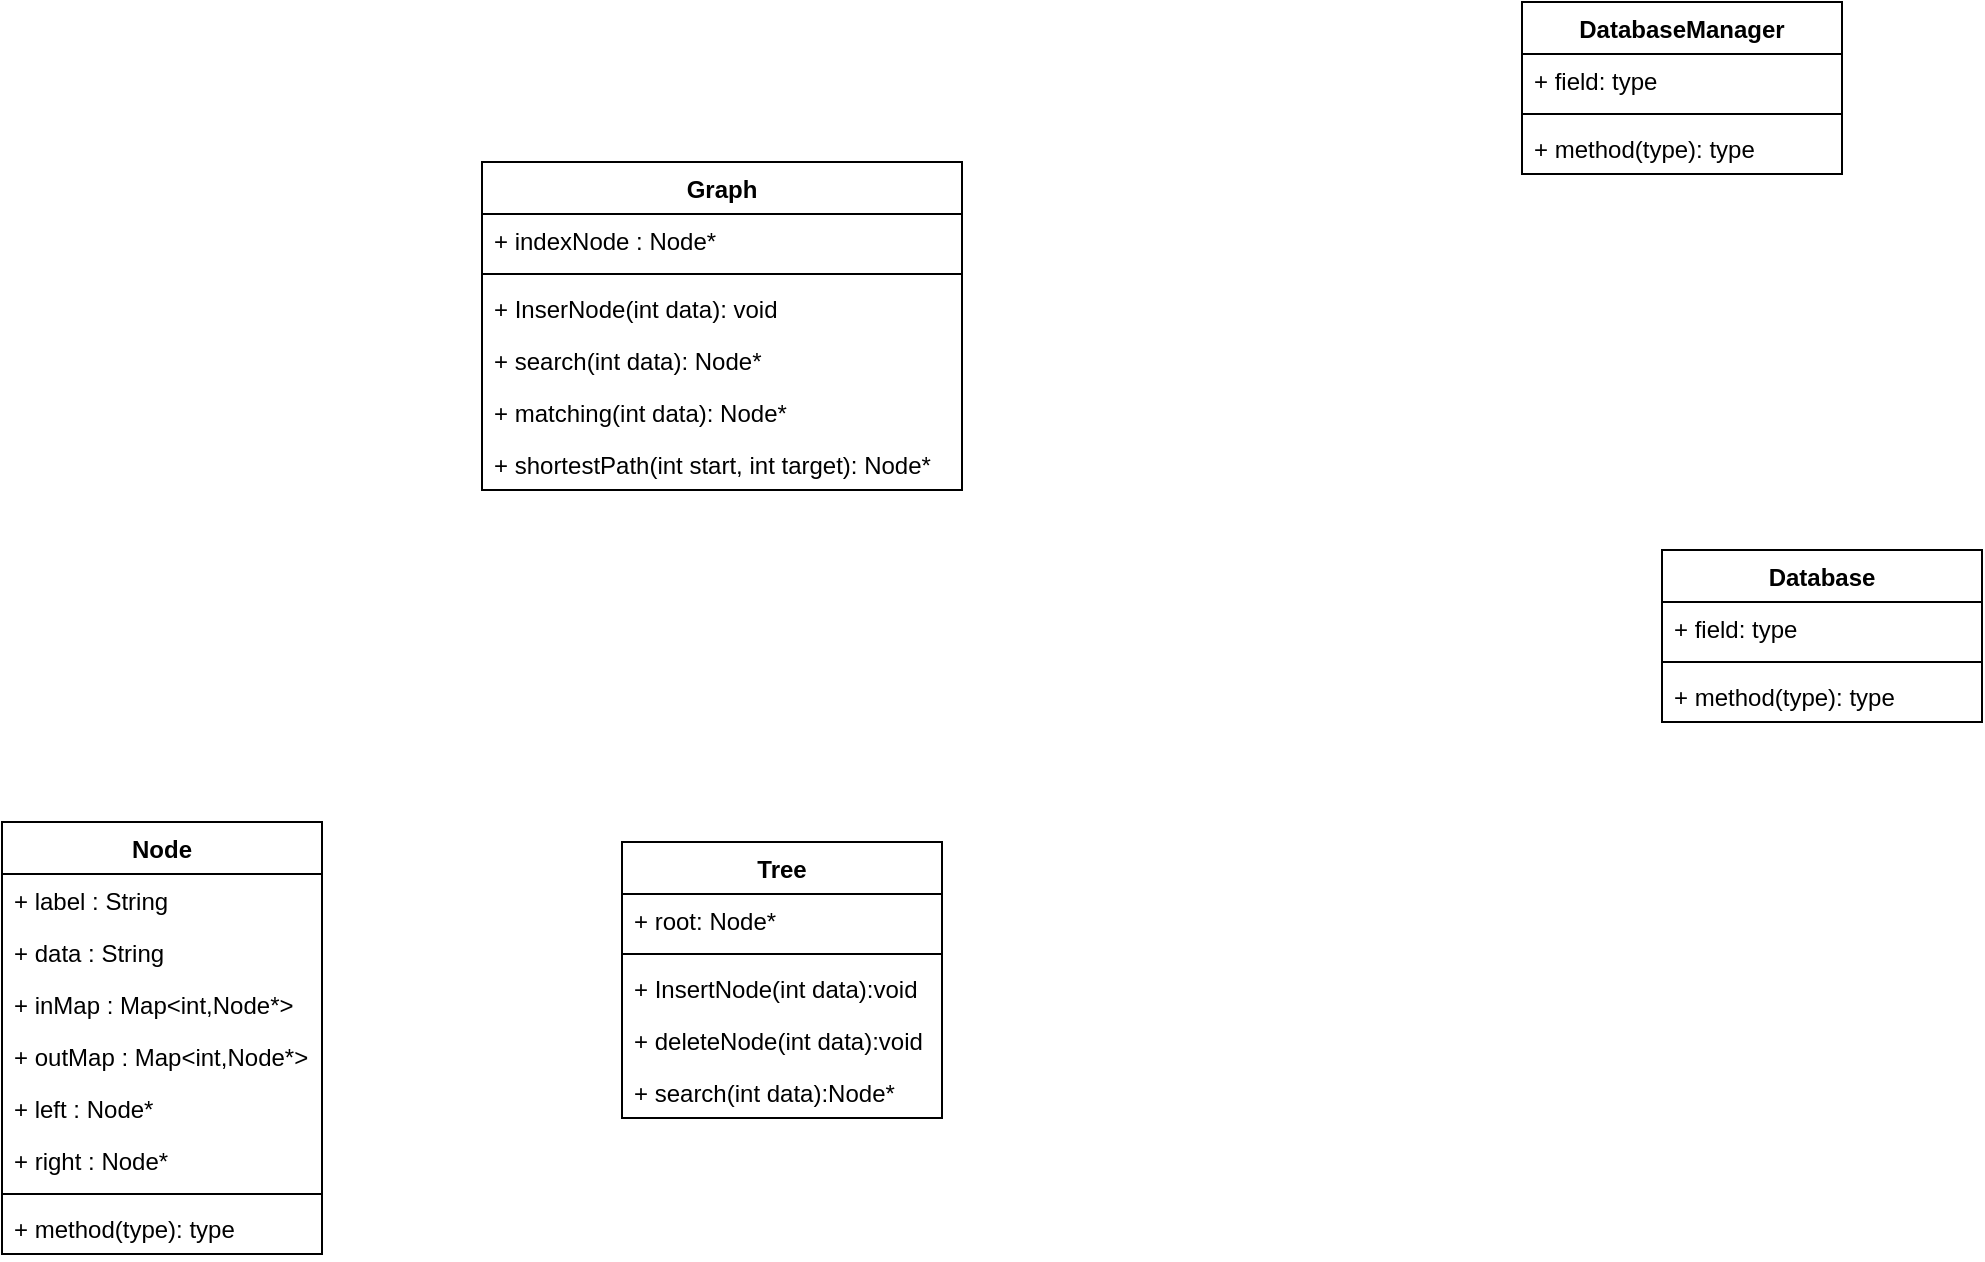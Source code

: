 <mxfile version="13.9.9" type="device"><diagram id="C5RBs43oDa-KdzZeNtuy" name="Page-1"><mxGraphModel dx="2091" dy="592" grid="1" gridSize="10" guides="1" tooltips="1" connect="1" arrows="1" fold="1" page="1" pageScale="1" pageWidth="827" pageHeight="1169" math="0" shadow="0"><root><mxCell id="WIyWlLk6GJQsqaUBKTNV-0"/><mxCell id="WIyWlLk6GJQsqaUBKTNV-1" parent="WIyWlLk6GJQsqaUBKTNV-0"/><mxCell id="JhPOSjOXJ-CTi52Ssi2G-0" value="Node" style="swimlane;fontStyle=1;align=center;verticalAlign=top;childLayout=stackLayout;horizontal=1;startSize=26;horizontalStack=0;resizeParent=1;resizeParentMax=0;resizeLast=0;collapsible=1;marginBottom=0;" vertex="1" parent="WIyWlLk6GJQsqaUBKTNV-1"><mxGeometry x="-90" y="440" width="160" height="216" as="geometry"/></mxCell><mxCell id="JhPOSjOXJ-CTi52Ssi2G-1" value="+ label : String" style="text;strokeColor=none;fillColor=none;align=left;verticalAlign=top;spacingLeft=4;spacingRight=4;overflow=hidden;rotatable=0;points=[[0,0.5],[1,0.5]];portConstraint=eastwest;" vertex="1" parent="JhPOSjOXJ-CTi52Ssi2G-0"><mxGeometry y="26" width="160" height="26" as="geometry"/></mxCell><mxCell id="JhPOSjOXJ-CTi52Ssi2G-21" value="+ data : String" style="text;strokeColor=none;fillColor=none;align=left;verticalAlign=top;spacingLeft=4;spacingRight=4;overflow=hidden;rotatable=0;points=[[0,0.5],[1,0.5]];portConstraint=eastwest;" vertex="1" parent="JhPOSjOXJ-CTi52Ssi2G-0"><mxGeometry y="52" width="160" height="26" as="geometry"/></mxCell><mxCell id="JhPOSjOXJ-CTi52Ssi2G-22" value="+ inMap : Map&lt;int,Node*&gt;" style="text;strokeColor=none;fillColor=none;align=left;verticalAlign=top;spacingLeft=4;spacingRight=4;overflow=hidden;rotatable=0;points=[[0,0.5],[1,0.5]];portConstraint=eastwest;" vertex="1" parent="JhPOSjOXJ-CTi52Ssi2G-0"><mxGeometry y="78" width="160" height="26" as="geometry"/></mxCell><mxCell id="JhPOSjOXJ-CTi52Ssi2G-23" value="+ outMap : Map&lt;int,Node*&gt;" style="text;strokeColor=none;fillColor=none;align=left;verticalAlign=top;spacingLeft=4;spacingRight=4;overflow=hidden;rotatable=0;points=[[0,0.5],[1,0.5]];portConstraint=eastwest;" vertex="1" parent="JhPOSjOXJ-CTi52Ssi2G-0"><mxGeometry y="104" width="160" height="26" as="geometry"/></mxCell><mxCell id="JhPOSjOXJ-CTi52Ssi2G-25" value="+ left : Node*" style="text;strokeColor=none;fillColor=none;align=left;verticalAlign=top;spacingLeft=4;spacingRight=4;overflow=hidden;rotatable=0;points=[[0,0.5],[1,0.5]];portConstraint=eastwest;" vertex="1" parent="JhPOSjOXJ-CTi52Ssi2G-0"><mxGeometry y="130" width="160" height="26" as="geometry"/></mxCell><mxCell id="JhPOSjOXJ-CTi52Ssi2G-24" value="+ right : Node*" style="text;strokeColor=none;fillColor=none;align=left;verticalAlign=top;spacingLeft=4;spacingRight=4;overflow=hidden;rotatable=0;points=[[0,0.5],[1,0.5]];portConstraint=eastwest;" vertex="1" parent="JhPOSjOXJ-CTi52Ssi2G-0"><mxGeometry y="156" width="160" height="26" as="geometry"/></mxCell><mxCell id="JhPOSjOXJ-CTi52Ssi2G-2" value="" style="line;strokeWidth=1;fillColor=none;align=left;verticalAlign=middle;spacingTop=-1;spacingLeft=3;spacingRight=3;rotatable=0;labelPosition=right;points=[];portConstraint=eastwest;" vertex="1" parent="JhPOSjOXJ-CTi52Ssi2G-0"><mxGeometry y="182" width="160" height="8" as="geometry"/></mxCell><mxCell id="JhPOSjOXJ-CTi52Ssi2G-3" value="+ method(type): type" style="text;strokeColor=none;fillColor=none;align=left;verticalAlign=top;spacingLeft=4;spacingRight=4;overflow=hidden;rotatable=0;points=[[0,0.5],[1,0.5]];portConstraint=eastwest;" vertex="1" parent="JhPOSjOXJ-CTi52Ssi2G-0"><mxGeometry y="190" width="160" height="26" as="geometry"/></mxCell><mxCell id="JhPOSjOXJ-CTi52Ssi2G-4" value="Graph&#10;" style="swimlane;fontStyle=1;align=center;verticalAlign=top;childLayout=stackLayout;horizontal=1;startSize=26;horizontalStack=0;resizeParent=1;resizeParentMax=0;resizeLast=0;collapsible=1;marginBottom=0;" vertex="1" parent="WIyWlLk6GJQsqaUBKTNV-1"><mxGeometry x="150" y="110" width="240" height="164" as="geometry"/></mxCell><mxCell id="JhPOSjOXJ-CTi52Ssi2G-5" value="+ indexNode : Node*" style="text;strokeColor=none;fillColor=none;align=left;verticalAlign=top;spacingLeft=4;spacingRight=4;overflow=hidden;rotatable=0;points=[[0,0.5],[1,0.5]];portConstraint=eastwest;" vertex="1" parent="JhPOSjOXJ-CTi52Ssi2G-4"><mxGeometry y="26" width="240" height="26" as="geometry"/></mxCell><mxCell id="JhPOSjOXJ-CTi52Ssi2G-6" value="" style="line;strokeWidth=1;fillColor=none;align=left;verticalAlign=middle;spacingTop=-1;spacingLeft=3;spacingRight=3;rotatable=0;labelPosition=right;points=[];portConstraint=eastwest;" vertex="1" parent="JhPOSjOXJ-CTi52Ssi2G-4"><mxGeometry y="52" width="240" height="8" as="geometry"/></mxCell><mxCell id="JhPOSjOXJ-CTi52Ssi2G-7" value="+ InserNode(int data): void" style="text;strokeColor=none;fillColor=none;align=left;verticalAlign=top;spacingLeft=4;spacingRight=4;overflow=hidden;rotatable=0;points=[[0,0.5],[1,0.5]];portConstraint=eastwest;" vertex="1" parent="JhPOSjOXJ-CTi52Ssi2G-4"><mxGeometry y="60" width="240" height="26" as="geometry"/></mxCell><mxCell id="JhPOSjOXJ-CTi52Ssi2G-26" value="+ search(int data): Node*" style="text;strokeColor=none;fillColor=none;align=left;verticalAlign=top;spacingLeft=4;spacingRight=4;overflow=hidden;rotatable=0;points=[[0,0.5],[1,0.5]];portConstraint=eastwest;" vertex="1" parent="JhPOSjOXJ-CTi52Ssi2G-4"><mxGeometry y="86" width="240" height="26" as="geometry"/></mxCell><mxCell id="JhPOSjOXJ-CTi52Ssi2G-27" value="+ matching(int data): Node*" style="text;strokeColor=none;fillColor=none;align=left;verticalAlign=top;spacingLeft=4;spacingRight=4;overflow=hidden;rotatable=0;points=[[0,0.5],[1,0.5]];portConstraint=eastwest;" vertex="1" parent="JhPOSjOXJ-CTi52Ssi2G-4"><mxGeometry y="112" width="240" height="26" as="geometry"/></mxCell><mxCell id="JhPOSjOXJ-CTi52Ssi2G-28" value="+ shortestPath(int start, int target): Node*" style="text;strokeColor=none;fillColor=none;align=left;verticalAlign=top;spacingLeft=4;spacingRight=4;overflow=hidden;rotatable=0;points=[[0,0.5],[1,0.5]];portConstraint=eastwest;" vertex="1" parent="JhPOSjOXJ-CTi52Ssi2G-4"><mxGeometry y="138" width="240" height="26" as="geometry"/></mxCell><mxCell id="JhPOSjOXJ-CTi52Ssi2G-8" value="Tree&#10;" style="swimlane;fontStyle=1;align=center;verticalAlign=top;childLayout=stackLayout;horizontal=1;startSize=26;horizontalStack=0;resizeParent=1;resizeParentMax=0;resizeLast=0;collapsible=1;marginBottom=0;" vertex="1" parent="WIyWlLk6GJQsqaUBKTNV-1"><mxGeometry x="220" y="450" width="160" height="138" as="geometry"/></mxCell><mxCell id="JhPOSjOXJ-CTi52Ssi2G-9" value="+ root: Node*" style="text;strokeColor=none;fillColor=none;align=left;verticalAlign=top;spacingLeft=4;spacingRight=4;overflow=hidden;rotatable=0;points=[[0,0.5],[1,0.5]];portConstraint=eastwest;" vertex="1" parent="JhPOSjOXJ-CTi52Ssi2G-8"><mxGeometry y="26" width="160" height="26" as="geometry"/></mxCell><mxCell id="JhPOSjOXJ-CTi52Ssi2G-10" value="" style="line;strokeWidth=1;fillColor=none;align=left;verticalAlign=middle;spacingTop=-1;spacingLeft=3;spacingRight=3;rotatable=0;labelPosition=right;points=[];portConstraint=eastwest;" vertex="1" parent="JhPOSjOXJ-CTi52Ssi2G-8"><mxGeometry y="52" width="160" height="8" as="geometry"/></mxCell><mxCell id="JhPOSjOXJ-CTi52Ssi2G-11" value="+ InsertNode(int data):void" style="text;strokeColor=none;fillColor=none;align=left;verticalAlign=top;spacingLeft=4;spacingRight=4;overflow=hidden;rotatable=0;points=[[0,0.5],[1,0.5]];portConstraint=eastwest;" vertex="1" parent="JhPOSjOXJ-CTi52Ssi2G-8"><mxGeometry y="60" width="160" height="26" as="geometry"/></mxCell><mxCell id="JhPOSjOXJ-CTi52Ssi2G-30" value="+ deleteNode(int data):void" style="text;strokeColor=none;fillColor=none;align=left;verticalAlign=top;spacingLeft=4;spacingRight=4;overflow=hidden;rotatable=0;points=[[0,0.5],[1,0.5]];portConstraint=eastwest;" vertex="1" parent="JhPOSjOXJ-CTi52Ssi2G-8"><mxGeometry y="86" width="160" height="26" as="geometry"/></mxCell><mxCell id="JhPOSjOXJ-CTi52Ssi2G-31" value="+ search(int data):Node*" style="text;strokeColor=none;fillColor=none;align=left;verticalAlign=top;spacingLeft=4;spacingRight=4;overflow=hidden;rotatable=0;points=[[0,0.5],[1,0.5]];portConstraint=eastwest;" vertex="1" parent="JhPOSjOXJ-CTi52Ssi2G-8"><mxGeometry y="112" width="160" height="26" as="geometry"/></mxCell><mxCell id="JhPOSjOXJ-CTi52Ssi2G-12" value="Database" style="swimlane;fontStyle=1;align=center;verticalAlign=top;childLayout=stackLayout;horizontal=1;startSize=26;horizontalStack=0;resizeParent=1;resizeParentMax=0;resizeLast=0;collapsible=1;marginBottom=0;" vertex="1" parent="WIyWlLk6GJQsqaUBKTNV-1"><mxGeometry x="740" y="304" width="160" height="86" as="geometry"/></mxCell><mxCell id="JhPOSjOXJ-CTi52Ssi2G-13" value="+ field: type" style="text;strokeColor=none;fillColor=none;align=left;verticalAlign=top;spacingLeft=4;spacingRight=4;overflow=hidden;rotatable=0;points=[[0,0.5],[1,0.5]];portConstraint=eastwest;" vertex="1" parent="JhPOSjOXJ-CTi52Ssi2G-12"><mxGeometry y="26" width="160" height="26" as="geometry"/></mxCell><mxCell id="JhPOSjOXJ-CTi52Ssi2G-14" value="" style="line;strokeWidth=1;fillColor=none;align=left;verticalAlign=middle;spacingTop=-1;spacingLeft=3;spacingRight=3;rotatable=0;labelPosition=right;points=[];portConstraint=eastwest;" vertex="1" parent="JhPOSjOXJ-CTi52Ssi2G-12"><mxGeometry y="52" width="160" height="8" as="geometry"/></mxCell><mxCell id="JhPOSjOXJ-CTi52Ssi2G-15" value="+ method(type): type" style="text;strokeColor=none;fillColor=none;align=left;verticalAlign=top;spacingLeft=4;spacingRight=4;overflow=hidden;rotatable=0;points=[[0,0.5],[1,0.5]];portConstraint=eastwest;" vertex="1" parent="JhPOSjOXJ-CTi52Ssi2G-12"><mxGeometry y="60" width="160" height="26" as="geometry"/></mxCell><mxCell id="JhPOSjOXJ-CTi52Ssi2G-16" value="DatabaseManager" style="swimlane;fontStyle=1;align=center;verticalAlign=top;childLayout=stackLayout;horizontal=1;startSize=26;horizontalStack=0;resizeParent=1;resizeParentMax=0;resizeLast=0;collapsible=1;marginBottom=0;" vertex="1" parent="WIyWlLk6GJQsqaUBKTNV-1"><mxGeometry x="670" y="30" width="160" height="86" as="geometry"/></mxCell><mxCell id="JhPOSjOXJ-CTi52Ssi2G-17" value="+ field: type" style="text;strokeColor=none;fillColor=none;align=left;verticalAlign=top;spacingLeft=4;spacingRight=4;overflow=hidden;rotatable=0;points=[[0,0.5],[1,0.5]];portConstraint=eastwest;" vertex="1" parent="JhPOSjOXJ-CTi52Ssi2G-16"><mxGeometry y="26" width="160" height="26" as="geometry"/></mxCell><mxCell id="JhPOSjOXJ-CTi52Ssi2G-18" value="" style="line;strokeWidth=1;fillColor=none;align=left;verticalAlign=middle;spacingTop=-1;spacingLeft=3;spacingRight=3;rotatable=0;labelPosition=right;points=[];portConstraint=eastwest;" vertex="1" parent="JhPOSjOXJ-CTi52Ssi2G-16"><mxGeometry y="52" width="160" height="8" as="geometry"/></mxCell><mxCell id="JhPOSjOXJ-CTi52Ssi2G-19" value="+ method(type): type" style="text;strokeColor=none;fillColor=none;align=left;verticalAlign=top;spacingLeft=4;spacingRight=4;overflow=hidden;rotatable=0;points=[[0,0.5],[1,0.5]];portConstraint=eastwest;" vertex="1" parent="JhPOSjOXJ-CTi52Ssi2G-16"><mxGeometry y="60" width="160" height="26" as="geometry"/></mxCell></root></mxGraphModel></diagram></mxfile>